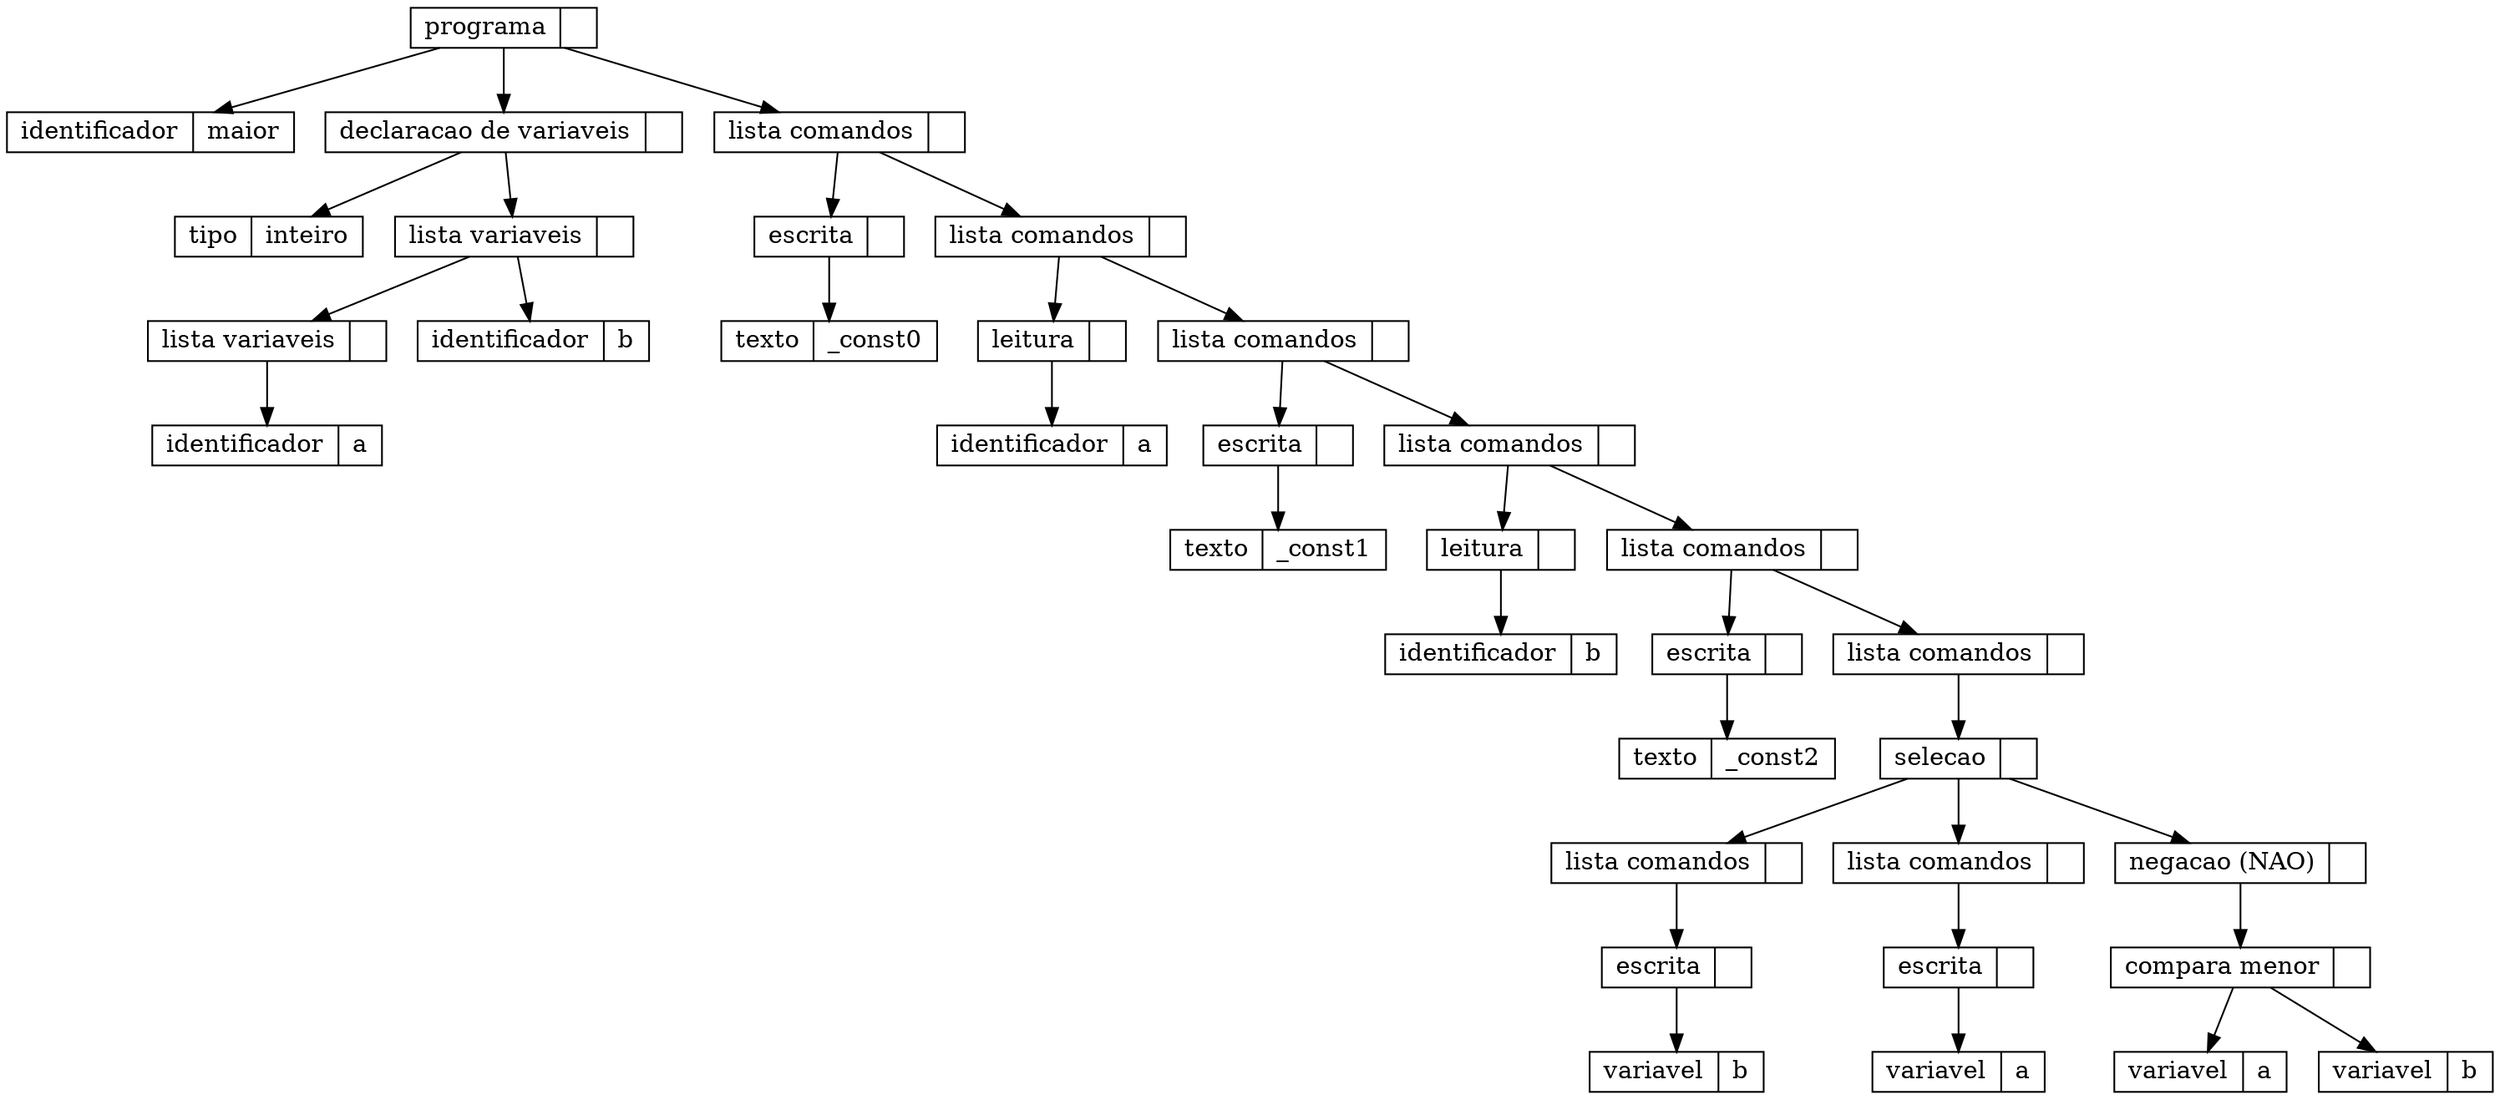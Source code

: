 digraph {
 node [shape=record, height=.1];
	n0x22b9d90 [label = "<f0>programa | <f1>  "]; 
	n0x22b92f0 [label = "<f0>identificador | <f1> maior "]; 
	n0x22b9d90 -> n0x22b92f0; 
	n0x22b94d0 [label = "<f0>declaracao de variaveis | <f1>  "]; 
	n0x22b9340 [label = "<f0>tipo | <f1> inteiro "]; 
	n0x22b94d0 -> n0x22b9340; 
	n0x22b9430 [label = "<f0>lista variaveis | <f1>  "]; 
	n0x22b9390 [label = "<f0>lista variaveis | <f1>  "]; 
	n0x22b93e0 [label = "<f0>identificador | <f1> a "]; 
	n0x22b9390 -> n0x22b93e0; 
	n0x22b9430 -> n0x22b9390; 
	n0x22b9480 [label = "<f0>identificador | <f1> b "]; 
	n0x22b9430 -> n0x22b9480; 
	n0x22b94d0 -> n0x22b9430; 
	n0x22b9d90 -> n0x22b94d0; 
	n0x22b9d40 [label = "<f0>lista comandos | <f1>  "]; 
	n0x22b9570 [label = "<f0>escrita | <f1>  "]; 
	n0x22b9520 [label = "<f0>texto | <f1> _const0 "]; 
	n0x22b9570 -> n0x22b9520; 
	n0x22b9d40 -> n0x22b9570; 
	n0x22b9cf0 [label = "<f0>lista comandos | <f1>  "]; 
	n0x22b95c0 [label = "<f0>leitura | <f1>  "]; 
	n0x22b9610 [label = "<f0>identificador | <f1> a "]; 
	n0x22b95c0 -> n0x22b9610; 
	n0x22b9cf0 -> n0x22b95c0; 
	n0x22b9ca0 [label = "<f0>lista comandos | <f1>  "]; 
	n0x22b96b0 [label = "<f0>escrita | <f1>  "]; 
	n0x22b9660 [label = "<f0>texto | <f1> _const1 "]; 
	n0x22b96b0 -> n0x22b9660; 
	n0x22b9ca0 -> n0x22b96b0; 
	n0x22b9c50 [label = "<f0>lista comandos | <f1>  "]; 
	n0x22b9700 [label = "<f0>leitura | <f1>  "]; 
	n0x22b9750 [label = "<f0>identificador | <f1> b "]; 
	n0x22b9700 -> n0x22b9750; 
	n0x22b9c50 -> n0x22b9700; 
	n0x22b9c00 [label = "<f0>lista comandos | <f1>  "]; 
	n0x22b97f0 [label = "<f0>escrita | <f1>  "]; 
	n0x22b97a0 [label = "<f0>texto | <f1> _const2 "]; 
	n0x22b97f0 -> n0x22b97a0; 
	n0x22b9c00 -> n0x22b97f0; 
	n0x22b9bb0 [label = "<f0>lista comandos | <f1>  "]; 
	n0x22b9b60 [label = "<f0>selecao | <f1>  "]; 
	n0x22b9b10 [label = "<f0>lista comandos | <f1>  "]; 
	n0x22b9ac0 [label = "<f0>escrita | <f1>  "]; 
	n0x22b9a70 [label = "<f0>variavel | <f1> b"]; 
	n0x22b9ac0 -> n0x22b9a70; 
	n0x22b9b10 -> n0x22b9ac0; 
	n0x22b9b60 -> n0x22b9b10; 
	n0x22b9a20 [label = "<f0>lista comandos | <f1>  "]; 
	n0x22b99d0 [label = "<f0>escrita | <f1>  "]; 
	n0x22b9980 [label = "<f0>variavel | <f1> a"]; 
	n0x22b99d0 -> n0x22b9980; 
	n0x22b9a20 -> n0x22b99d0; 
	n0x22b9b60 -> n0x22b9a20; 
	n0x22b9930 [label = "<f0>negacao (NAO) | <f1>  "]; 
	n0x22b98e0 [label = "<f0>compara menor | <f1>  "]; 
	n0x22b9840 [label = "<f0>variavel | <f1> a"]; 
	n0x22b98e0 -> n0x22b9840; 
	n0x22b9890 [label = "<f0>variavel | <f1> b"]; 
	n0x22b98e0 -> n0x22b9890; 
	n0x22b9930 -> n0x22b98e0; 
	n0x22b9b60 -> n0x22b9930; 
	n0x22b9bb0 -> n0x22b9b60; 
	n0x22b9c00 -> n0x22b9bb0; 
	n0x22b9c50 -> n0x22b9c00; 
	n0x22b9ca0 -> n0x22b9c50; 
	n0x22b9cf0 -> n0x22b9ca0; 
	n0x22b9d40 -> n0x22b9cf0; 
	n0x22b9d90 -> n0x22b9d40; 
}